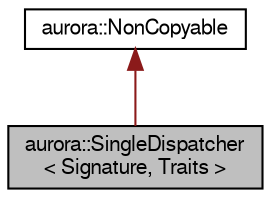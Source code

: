 digraph "aurora::SingleDispatcher&lt; Signature, Traits &gt;"
{
  bgcolor="transparent";
  edge [fontname="FreeSans",fontsize="10",labelfontname="FreeSans",labelfontsize="10"];
  node [fontname="FreeSans",fontsize="10",shape=record];
  Node1 [label="aurora::SingleDispatcher\l\< Signature, Traits \>",height=0.2,width=0.4,color="black", fillcolor="grey75", style="filled", fontcolor="black"];
  Node2 -> Node1 [dir="back",color="firebrick4",fontsize="10",style="solid",fontname="FreeSans"];
  Node2 [label="aurora::NonCopyable",height=0.2,width=0.4,color="black",URL="$classaurora_1_1_non_copyable.html",tooltip="Non-copyable base class. "];
}
